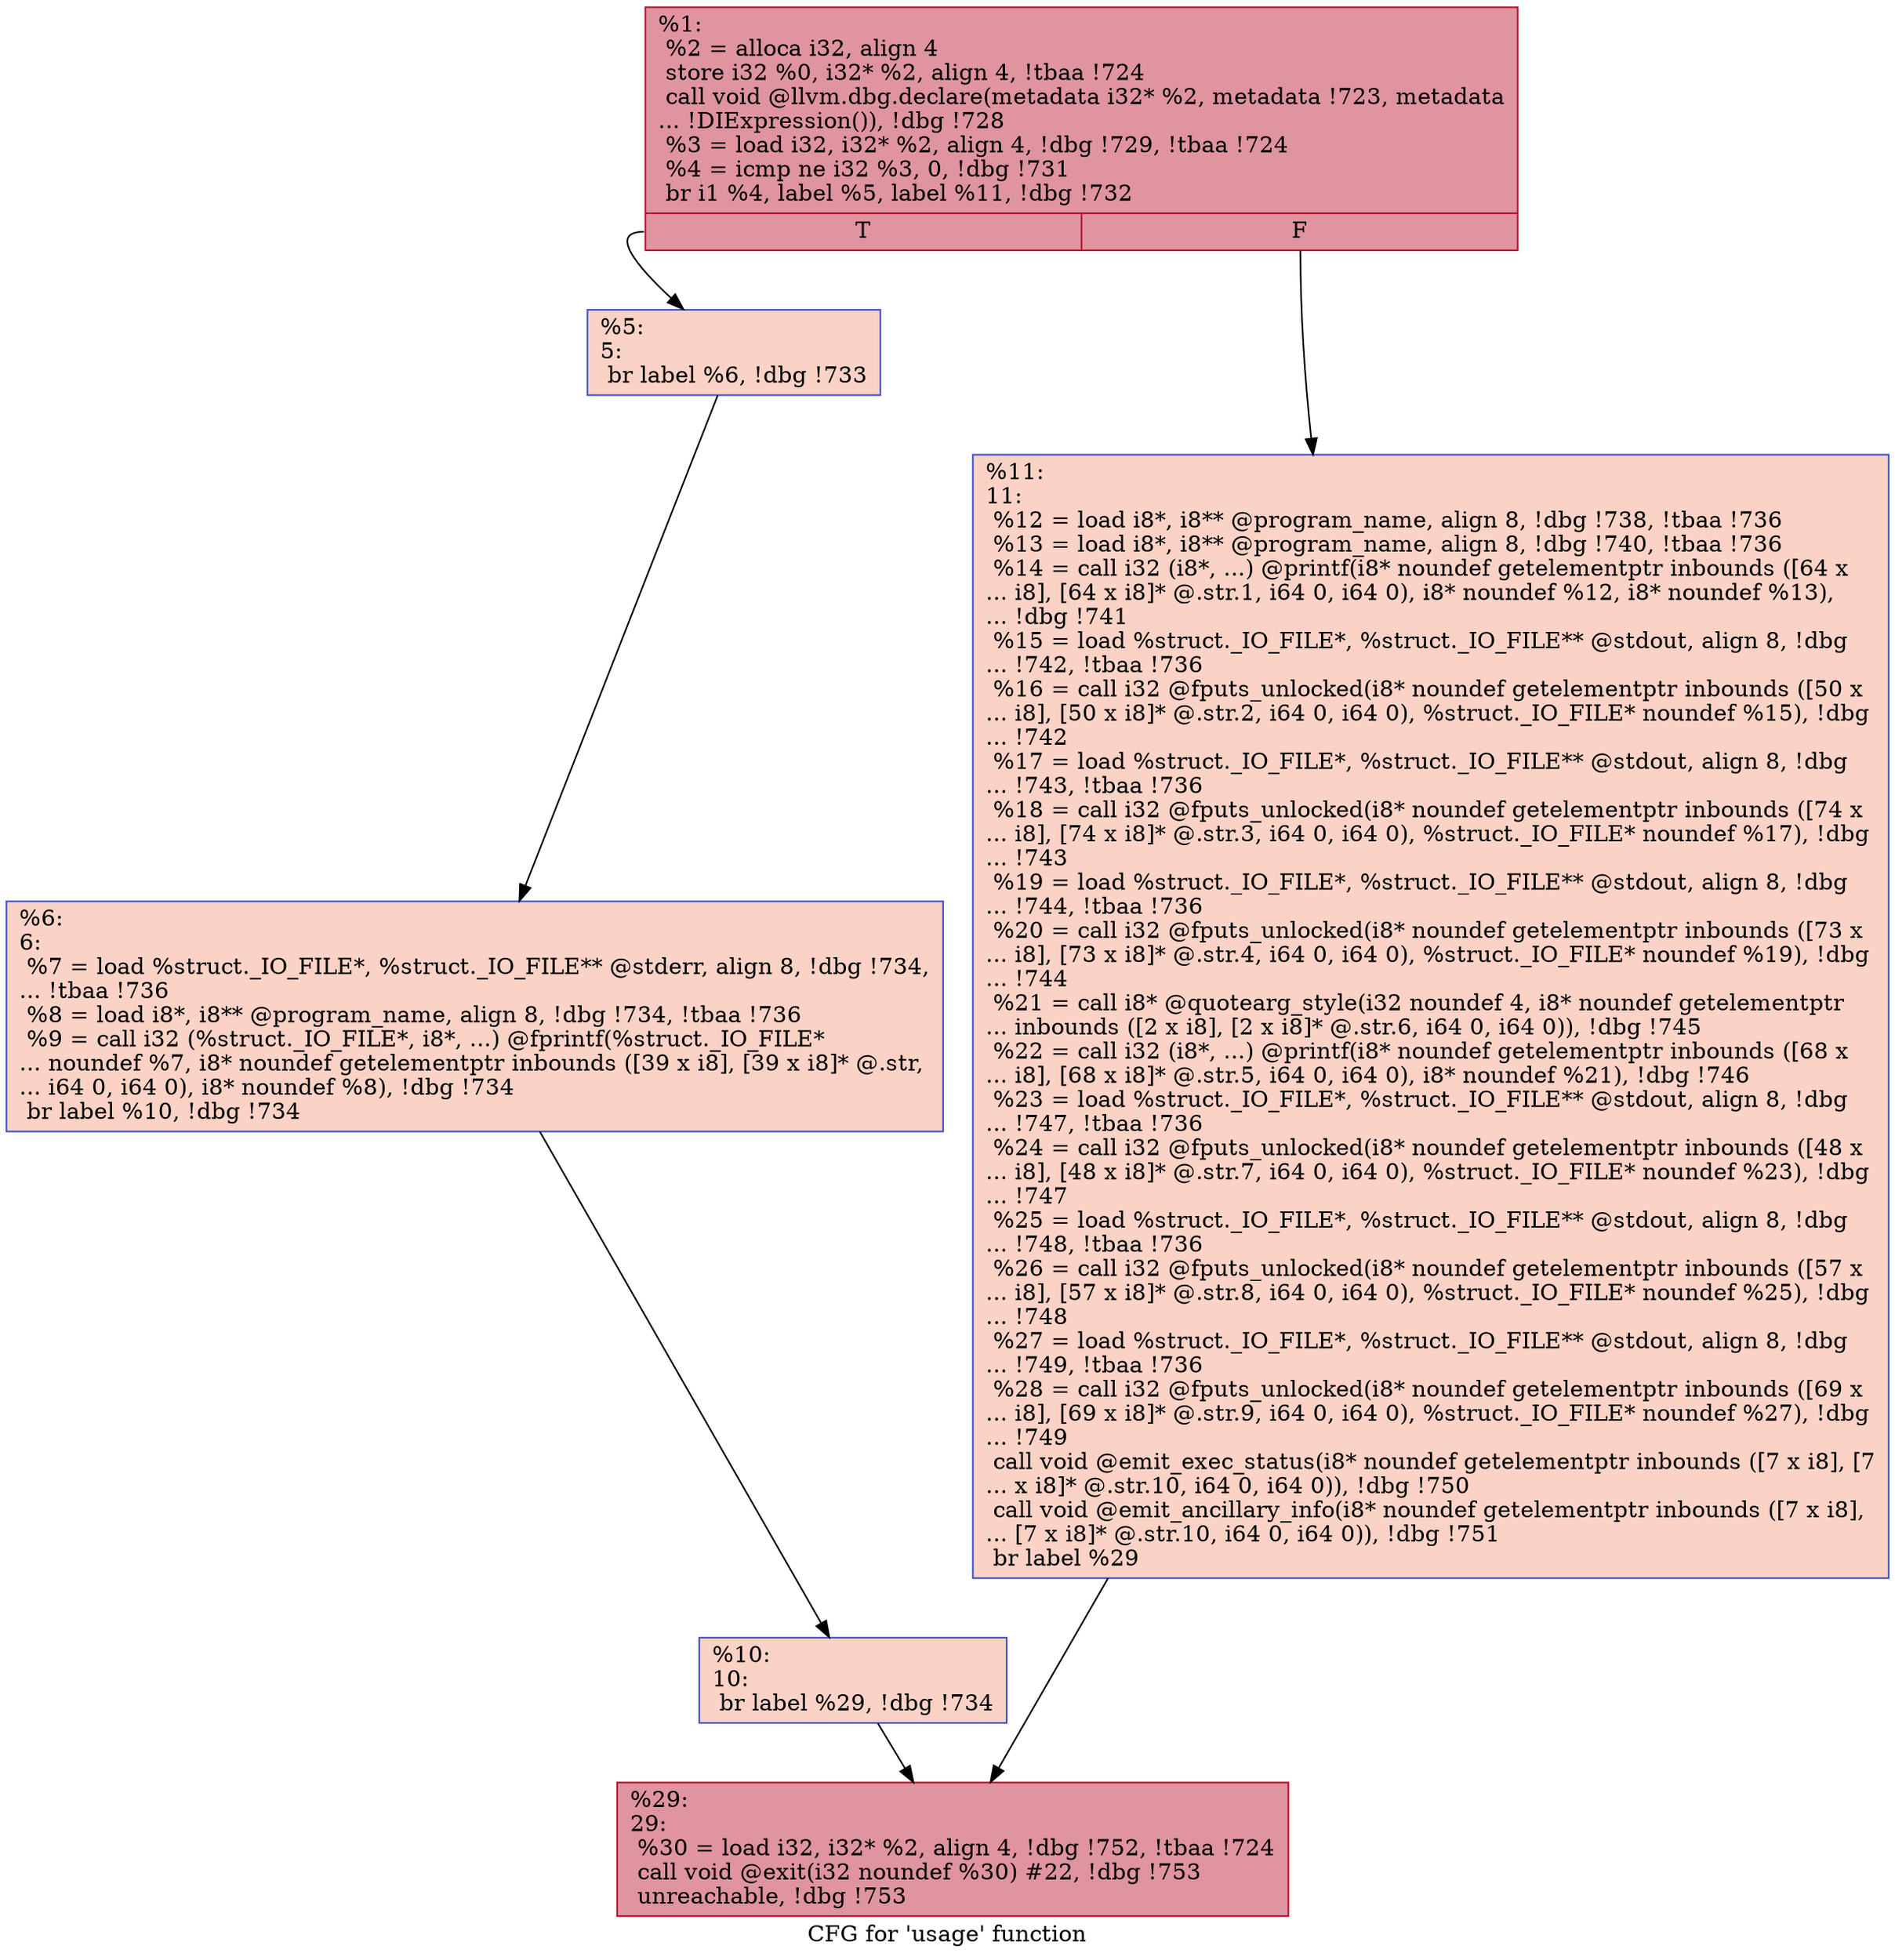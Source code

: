 digraph "CFG for 'usage' function" {
	label="CFG for 'usage' function";

	Node0xfce680 [shape=record,color="#b70d28ff", style=filled, fillcolor="#b70d2870",label="{%1:\l  %2 = alloca i32, align 4\l  store i32 %0, i32* %2, align 4, !tbaa !724\l  call void @llvm.dbg.declare(metadata i32* %2, metadata !723, metadata\l... !DIExpression()), !dbg !728\l  %3 = load i32, i32* %2, align 4, !dbg !729, !tbaa !724\l  %4 = icmp ne i32 %3, 0, !dbg !731\l  br i1 %4, label %5, label %11, !dbg !732\l|{<s0>T|<s1>F}}"];
	Node0xfce680:s0 -> Node0x100b9b0;
	Node0xfce680:s1 -> Node0x100baa0;
	Node0x100b9b0 [shape=record,color="#3d50c3ff", style=filled, fillcolor="#f59c7d70",label="{%5:\l5:                                                \l  br label %6, !dbg !733\l}"];
	Node0x100b9b0 -> Node0x100ba00;
	Node0x100ba00 [shape=record,color="#3d50c3ff", style=filled, fillcolor="#f59c7d70",label="{%6:\l6:                                                \l  %7 = load %struct._IO_FILE*, %struct._IO_FILE** @stderr, align 8, !dbg !734,\l... !tbaa !736\l  %8 = load i8*, i8** @program_name, align 8, !dbg !734, !tbaa !736\l  %9 = call i32 (%struct._IO_FILE*, i8*, ...) @fprintf(%struct._IO_FILE*\l... noundef %7, i8* noundef getelementptr inbounds ([39 x i8], [39 x i8]* @.str,\l... i64 0, i64 0), i8* noundef %8), !dbg !734\l  br label %10, !dbg !734\l}"];
	Node0x100ba00 -> Node0x100ba50;
	Node0x100ba50 [shape=record,color="#3d50c3ff", style=filled, fillcolor="#f59c7d70",label="{%10:\l10:                                               \l  br label %29, !dbg !734\l}"];
	Node0x100ba50 -> Node0x100baf0;
	Node0x100baa0 [shape=record,color="#3d50c3ff", style=filled, fillcolor="#f59c7d70",label="{%11:\l11:                                               \l  %12 = load i8*, i8** @program_name, align 8, !dbg !738, !tbaa !736\l  %13 = load i8*, i8** @program_name, align 8, !dbg !740, !tbaa !736\l  %14 = call i32 (i8*, ...) @printf(i8* noundef getelementptr inbounds ([64 x\l... i8], [64 x i8]* @.str.1, i64 0, i64 0), i8* noundef %12, i8* noundef %13),\l... !dbg !741\l  %15 = load %struct._IO_FILE*, %struct._IO_FILE** @stdout, align 8, !dbg\l... !742, !tbaa !736\l  %16 = call i32 @fputs_unlocked(i8* noundef getelementptr inbounds ([50 x\l... i8], [50 x i8]* @.str.2, i64 0, i64 0), %struct._IO_FILE* noundef %15), !dbg\l... !742\l  %17 = load %struct._IO_FILE*, %struct._IO_FILE** @stdout, align 8, !dbg\l... !743, !tbaa !736\l  %18 = call i32 @fputs_unlocked(i8* noundef getelementptr inbounds ([74 x\l... i8], [74 x i8]* @.str.3, i64 0, i64 0), %struct._IO_FILE* noundef %17), !dbg\l... !743\l  %19 = load %struct._IO_FILE*, %struct._IO_FILE** @stdout, align 8, !dbg\l... !744, !tbaa !736\l  %20 = call i32 @fputs_unlocked(i8* noundef getelementptr inbounds ([73 x\l... i8], [73 x i8]* @.str.4, i64 0, i64 0), %struct._IO_FILE* noundef %19), !dbg\l... !744\l  %21 = call i8* @quotearg_style(i32 noundef 4, i8* noundef getelementptr\l... inbounds ([2 x i8], [2 x i8]* @.str.6, i64 0, i64 0)), !dbg !745\l  %22 = call i32 (i8*, ...) @printf(i8* noundef getelementptr inbounds ([68 x\l... i8], [68 x i8]* @.str.5, i64 0, i64 0), i8* noundef %21), !dbg !746\l  %23 = load %struct._IO_FILE*, %struct._IO_FILE** @stdout, align 8, !dbg\l... !747, !tbaa !736\l  %24 = call i32 @fputs_unlocked(i8* noundef getelementptr inbounds ([48 x\l... i8], [48 x i8]* @.str.7, i64 0, i64 0), %struct._IO_FILE* noundef %23), !dbg\l... !747\l  %25 = load %struct._IO_FILE*, %struct._IO_FILE** @stdout, align 8, !dbg\l... !748, !tbaa !736\l  %26 = call i32 @fputs_unlocked(i8* noundef getelementptr inbounds ([57 x\l... i8], [57 x i8]* @.str.8, i64 0, i64 0), %struct._IO_FILE* noundef %25), !dbg\l... !748\l  %27 = load %struct._IO_FILE*, %struct._IO_FILE** @stdout, align 8, !dbg\l... !749, !tbaa !736\l  %28 = call i32 @fputs_unlocked(i8* noundef getelementptr inbounds ([69 x\l... i8], [69 x i8]* @.str.9, i64 0, i64 0), %struct._IO_FILE* noundef %27), !dbg\l... !749\l  call void @emit_exec_status(i8* noundef getelementptr inbounds ([7 x i8], [7\l... x i8]* @.str.10, i64 0, i64 0)), !dbg !750\l  call void @emit_ancillary_info(i8* noundef getelementptr inbounds ([7 x i8],\l... [7 x i8]* @.str.10, i64 0, i64 0)), !dbg !751\l  br label %29\l}"];
	Node0x100baa0 -> Node0x100baf0;
	Node0x100baf0 [shape=record,color="#b70d28ff", style=filled, fillcolor="#b70d2870",label="{%29:\l29:                                               \l  %30 = load i32, i32* %2, align 4, !dbg !752, !tbaa !724\l  call void @exit(i32 noundef %30) #22, !dbg !753\l  unreachable, !dbg !753\l}"];
}
